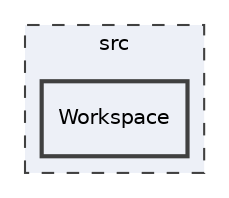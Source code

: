 digraph "Workspace"
{
 // LATEX_PDF_SIZE
  edge [fontname="Helvetica",fontsize="10",labelfontname="Helvetica",labelfontsize="10"];
  node [fontname="Helvetica",fontsize="10",shape=record];
  compound=true
  subgraph clusterdir_68267d1309a1af8e8297ef4c3efbcdba {
    graph [ bgcolor="#edf0f7", pencolor="grey25", style="filled,dashed,", label="src", fontname="Helvetica", fontsize="10", URL="dir_68267d1309a1af8e8297ef4c3efbcdba.html"]
  dir_d8eb237aeca6c73ada62b9914cddd779 [shape=box, label="Workspace", style="filled,bold,", fillcolor="#edf0f7", color="grey25", URL="dir_d8eb237aeca6c73ada62b9914cddd779.html"];
  }
}
